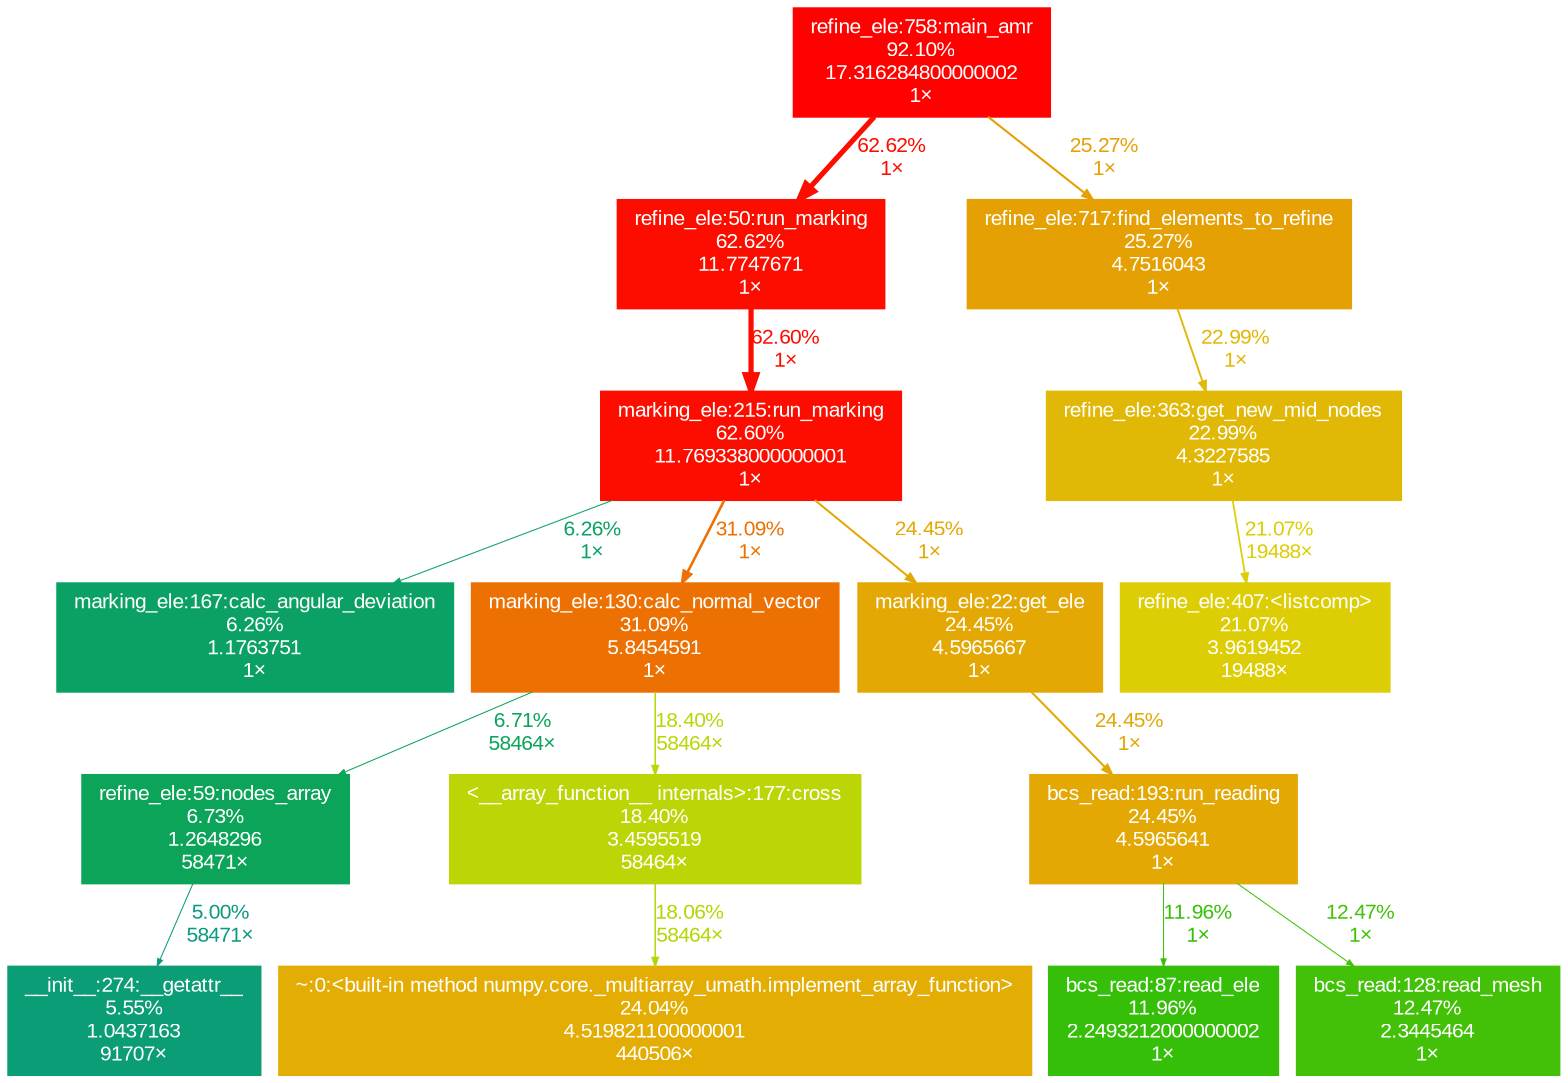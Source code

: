 digraph {
	graph [fontname=Arial, nodesep=0.125, ranksep=0.25];
	node [fontcolor=white, fontname=Arial, height=0, shape=box, style=filled, width=0];
	edge [fontname=Arial];
	976 [color="#0b9d75", fontcolor="#ffffff", fontsize="10.00", label="__init__:274:__getattr__\n5.55%\n1.0437163\n91707×", tooltip="C:\\Users\\Fabik\\AppData\\Local\\Programs\\Python\\Python310\\lib\\site-packages\\numpy\\__init__.py"];
	977 [color="#0ba459", fontcolor="#ffffff", fontsize="10.00", label="refine_ele:59:nodes_array\n6.73%\n1.2648296\n58471×", tooltip="D:\\OneDrive - Hochschule Bonn-Rhein-Sieg\\Master\\bsim_amr\\src\\refine_ele.py"];
	977 -> 976 [arrowsize="0.35", color="#0c9981", fontcolor="#0c9981", fontsize="10.00", label="5.00%\n58471×", labeldistance="0.50", penwidth="0.50"];
	1165 [color="#0ba164", fontcolor="#ffffff", fontsize="10.00", label="marking_ele:167:calc_angular_deviation\n6.26%\n1.1763751\n1×", tooltip="D:\\OneDrive - Hochschule Bonn-Rhein-Sieg\\Master\\bsim_amr\\src\\marking_ele.py"];
	1209 [color="#e3ad04", fontcolor="#ffffff", fontsize="10.00", label="~:0:<built-in method numpy.core._multiarray_umath.implement_array_function>\n24.04%\n4.519821100000001\n440506×", tooltip="~"];
	1211 [color="#bcd506", fontcolor="#ffffff", fontsize="10.00", label="<__array_function__ internals>:177:cross\n18.40%\n3.4595519\n58464×", tooltip="<__array_function__ internals>"];
	1211 -> 1209 [arrowsize="0.42", color="#b6d406", fontcolor="#b6d406", fontsize="10.00", label="18.06%\n58464×", labeldistance="0.72", penwidth="0.72"];
	1270 [color="#ed7003", fontcolor="#ffffff", fontsize="10.00", label="marking_ele:130:calc_normal_vector\n31.09%\n5.8454591\n1×", tooltip="D:\\OneDrive - Hochschule Bonn-Rhein-Sieg\\Master\\bsim_amr\\src\\marking_ele.py"];
	1270 -> 977 [arrowsize="0.35", color="#0ba45a", fontcolor="#0ba45a", fontsize="10.00", label="6.71%\n58464×", labeldistance="0.50", penwidth="0.50"];
	1270 -> 1211 [arrowsize="0.43", color="#bcd506", fontcolor="#bcd506", fontsize="10.00", label="18.40%\n58464×", labeldistance="0.74", penwidth="0.74"];
	1475 [color="#e0b805", fontcolor="#ffffff", fontsize="10.00", label="refine_ele:363:get_new_mid_nodes\n22.99%\n4.3227585\n1×", tooltip="D:\\OneDrive - Hochschule Bonn-Rhein-Sieg\\Master\\bsim_amr\\src\\refine_ele.py"];
	1475 -> 1591 [arrowsize="0.46", color="#dccd05", fontcolor="#dccd05", fontsize="10.00", label="21.07%\n19488×", labeldistance="0.84", penwidth="0.84"];
	1579 [color="#fd0d00", fontcolor="#ffffff", fontsize="10.00", label="refine_ele:50:run_marking\n62.62%\n11.7747671\n1×", tooltip="D:\\OneDrive - Hochschule Bonn-Rhein-Sieg\\Master\\bsim_amr\\src\\refine_ele.py"];
	1579 -> 1612 [arrowsize="0.79", color="#fd0d00", fontcolor="#fd0d00", fontsize="10.00", label="62.60%\n1×", labeldistance="2.50", penwidth="2.50"];
	1580 [color="#ff0100", fontcolor="#ffffff", fontsize="10.00", label="refine_ele:758:main_amr\n92.10%\n17.316284800000002\n1×", tooltip="D:\\OneDrive - Hochschule Bonn-Rhein-Sieg\\Master\\bsim_amr\\src\\refine_ele.py"];
	1580 -> 1579 [arrowsize="0.79", color="#fd0d00", fontcolor="#fd0d00", fontsize="10.00", label="62.62%\n1×", labeldistance="2.50", penwidth="2.50"];
	1580 -> 1585 [arrowsize="0.50", color="#e5a004", fontcolor="#e5a004", fontsize="10.00", label="25.27%\n1×", labeldistance="1.01", penwidth="1.01"];
	1585 [color="#e5a004", fontcolor="#ffffff", fontsize="10.00", label="refine_ele:717:find_elements_to_refine\n25.27%\n4.7516043\n1×", tooltip="D:\\OneDrive - Hochschule Bonn-Rhein-Sieg\\Master\\bsim_amr\\src\\refine_ele.py"];
	1585 -> 1475 [arrowsize="0.48", color="#e0b805", fontcolor="#e0b805", fontsize="10.00", label="22.99%\n1×", labeldistance="0.92", penwidth="0.92"];
	1591 [color="#dccd05", fontcolor="#ffffff", fontsize="10.00", label="refine_ele:407:<listcomp>\n21.07%\n3.9619452\n19488×", tooltip="D:\\OneDrive - Hochschule Bonn-Rhein-Sieg\\Master\\bsim_amr\\src\\refine_ele.py"];
	1611 [color="#e3a804", fontcolor="#ffffff", fontsize="10.00", label="marking_ele:22:get_ele\n24.45%\n4.5965667\n1×", tooltip="D:\\OneDrive - Hochschule Bonn-Rhein-Sieg\\Master\\bsim_amr\\src\\marking_ele.py"];
	1611 -> 1620 [arrowsize="0.49", color="#e3a804", fontcolor="#e3a804", fontsize="10.00", label="24.45%\n1×", labeldistance="0.98", penwidth="0.98"];
	1612 [color="#fd0d00", fontcolor="#ffffff", fontsize="10.00", label="marking_ele:215:run_marking\n62.60%\n11.769338000000001\n1×", tooltip="D:\\OneDrive - Hochschule Bonn-Rhein-Sieg\\Master\\bsim_amr\\src\\marking_ele.py"];
	1612 -> 1165 [arrowsize="0.35", color="#0ba164", fontcolor="#0ba164", fontsize="10.00", label="6.26%\n1×", labeldistance="0.50", penwidth="0.50"];
	1612 -> 1270 [arrowsize="0.56", color="#ed7003", fontcolor="#ed7003", fontsize="10.00", label="31.09%\n1×", labeldistance="1.24", penwidth="1.24"];
	1612 -> 1611 [arrowsize="0.49", color="#e3a804", fontcolor="#e3a804", fontsize="10.00", label="24.45%\n1×", labeldistance="0.98", penwidth="0.98"];
	1620 [color="#e3a804", fontcolor="#ffffff", fontsize="10.00", label="bcs_read:193:run_reading\n24.45%\n4.5965641\n1×", tooltip="D:\\OneDrive - Hochschule Bonn-Rhein-Sieg\\Master\\bsim_amr\\src\\bcs_read.py"];
	1620 -> 1624 [arrowsize="0.35", color="#36bf09", fontcolor="#36bf09", fontsize="10.00", label="11.96%\n1×", labeldistance="0.50", penwidth="0.50"];
	1620 -> 1626 [arrowsize="0.35", color="#42c108", fontcolor="#42c108", fontsize="10.00", label="12.47%\n1×", labeldistance="0.50", penwidth="0.50"];
	1624 [color="#36bf09", fontcolor="#ffffff", fontsize="10.00", label="bcs_read:87:read_ele\n11.96%\n2.2493212000000002\n1×", tooltip="D:\\OneDrive - Hochschule Bonn-Rhein-Sieg\\Master\\bsim_amr\\src\\bcs_read.py"];
	1626 [color="#42c108", fontcolor="#ffffff", fontsize="10.00", label="bcs_read:128:read_mesh\n12.47%\n2.3445464\n1×", tooltip="D:\\OneDrive - Hochschule Bonn-Rhein-Sieg\\Master\\bsim_amr\\src\\bcs_read.py"];
}
